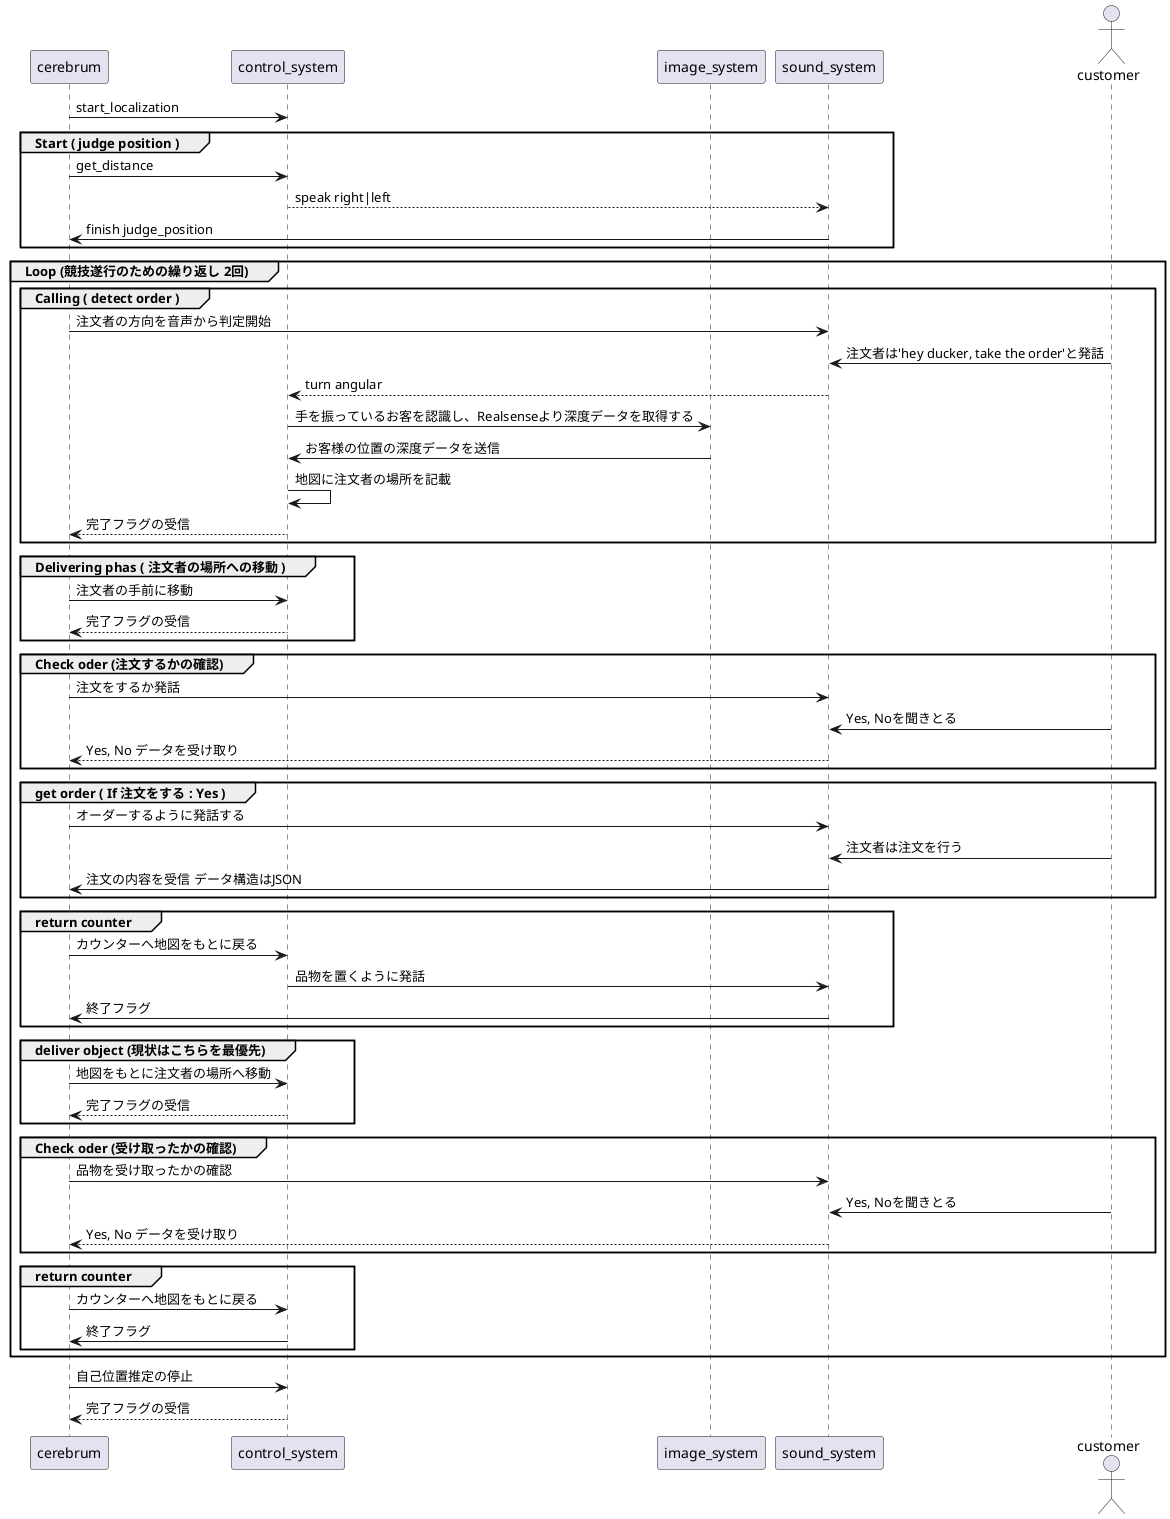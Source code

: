 @startuml

participant cerebrum
participant control_system
participant image_system
participant sound_system
actor customer


cerebrum -> control_system: start_localization

group Start ( judge position )
	cerebrum -> control_system: get_distance
	control_system --> sound_system: speak right|left
	sound_system -> cerebrum: finish judge_position
end

group Loop (競技遂行のための繰り返し 2回)

	group Calling ( detect order )
        cerebrum -> sound_system: 注文者の方向を音声から判定開始
        customer -> sound_system: 注文者は'hey ducker, take the order'と発話
		sound_system --> control_system: turn angular
		control_system -> image_system: 手を振っているお客を認識し、Realsenseより深度データを取得する
		image_system -> control_system: お客様の位置の深度データを送信
		control_system -> control_system: 地図に注文者の場所を記載
        control_system --> cerebrum: 完了フラグの受信
    end
    
    group Delivering phas ( 注文者の場所への移動 )
        cerebrum -> control_system: 注文者の手前に移動
        control_system --> cerebrum: 完了フラグの受信
    end
    
	
    group Check oder (注文するかの確認)
		cerebrum -> sound_system: 注文をするか発話
		customer -> sound_system: Yes, Noを聞きとる
		sound_system --> cerebrum: Yes, No データを受け取り
    end


	group get order ( If 注文をする : Yes )
        cerebrum -> sound_system: オーダーするように発話する
        customer -> sound_system: 注文者は注文を行う
        sound_system -> cerebrum: 注文の内容を受信 データ構造はJSON
    end
    
    group return counter
        cerebrum -> control_system: カウンターへ地図をもとに戻る
		control_system -> sound_system: 品物を置くように発話
		sound_system -> cerebrum: 終了フラグ
    end
    
    group deliver object (現状はこちらを最優先)
        cerebrum -> control_system: 地図をもとに注文者の場所へ移動
        control_system --> cerebrum: 完了フラグの受信
    end

	group Check oder (受け取ったかの確認)
        cerebrum -> sound_system: 品物を受け取ったかの確認
        customer -> sound_system: Yes, Noを聞きとる
        sound_system --> cerebrum: Yes, No データを受け取り
    end

	group return counter
        cerebrum -> control_system: カウンターへ地図をもとに戻る
		control_system -> cerebrum: 終了フラグ
	end
    
end

cerebrum -> control_system: 自己位置推定の停止
control_system --> cerebrum: 完了フラグの受信

@enduml
